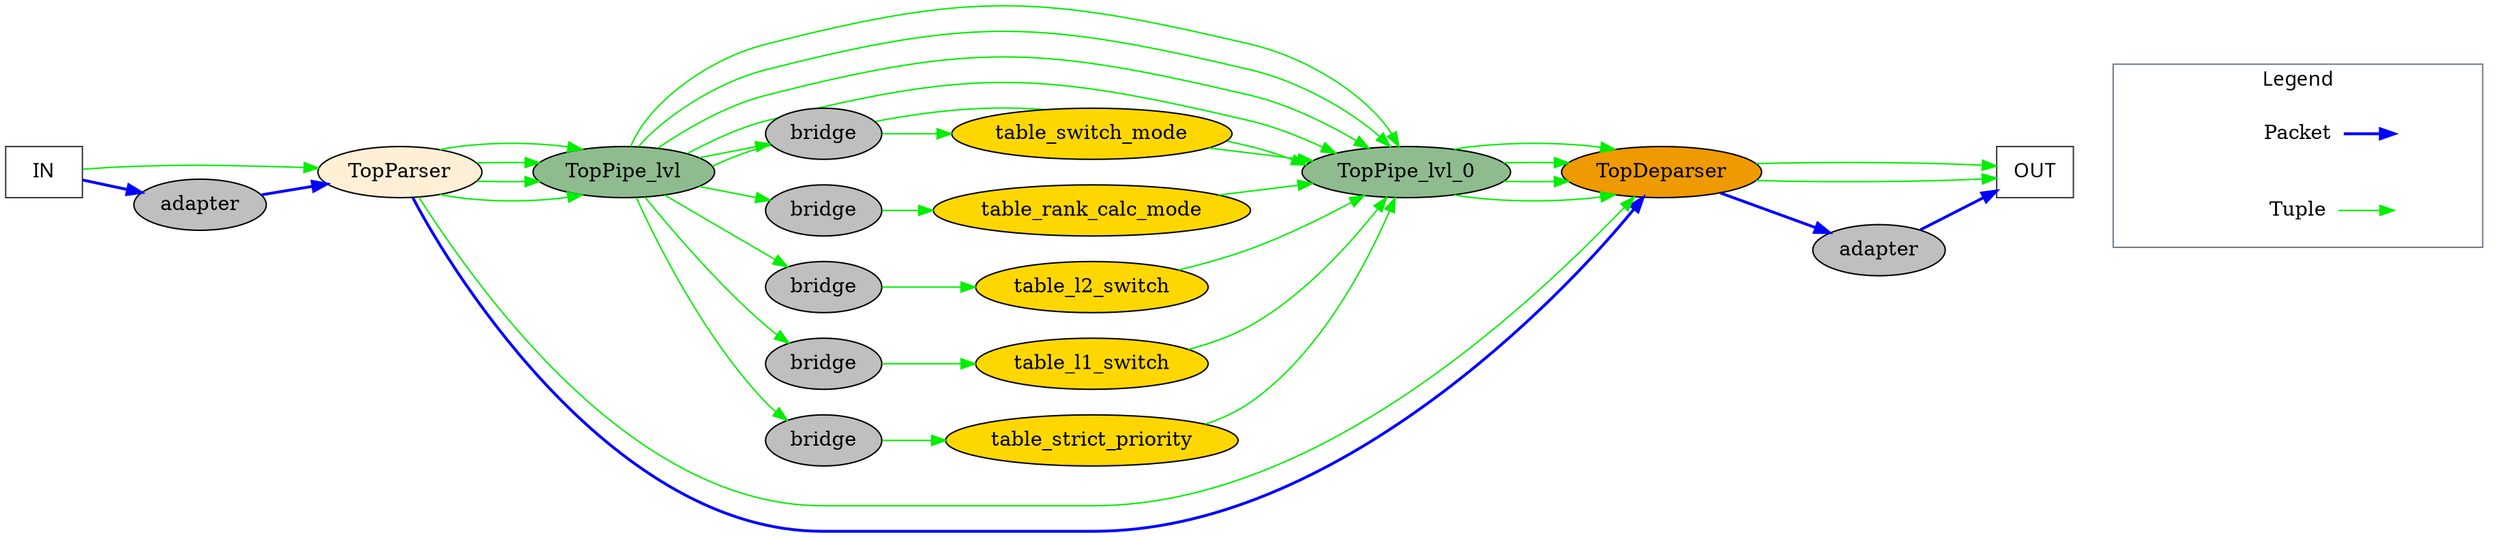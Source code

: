 digraph SimpleSumeSwitch {
rankdir = LR;
_IN_[label = "IN", shape=box, color = gray24,  fontname="times:italic"  ];
_OUT_[label = "OUT", shape=box, color = gray24,  fontname="times:italic"  ];
TopParser[style = filled, fillcolor = papayawhip ];
TopPipe_lvl[style = filled, fillcolor = darkseagreen ];
table_switch_mode[style = filled, fillcolor = gold ];
table_rank_calc_mode[style = filled, fillcolor = gold ];
table_l2_switch[style = filled, fillcolor = gold ];
table_l1_switch[style = filled, fillcolor = gold ];
table_strict_priority[style = filled, fillcolor = gold ];
TopPipe_lvl_0[style = filled, fillcolor = darkseagreen ];
TopDeparser[style = filled, fillcolor = orange2 ];
S_BRIDGER_for_table_switch_mode_tuple_in_request[label = "bridge", style = filled, fillcolor=gray75 ];
S_BRIDGER_for_table_rank_calc_mode_tuple_in_request[label = "bridge", style = filled, fillcolor=gray75 ];
S_BRIDGER_for_table_l2_switch_tuple_in_request[label = "bridge", style = filled, fillcolor=gray75 ];
S_BRIDGER_for_table_l1_switch_tuple_in_request[label = "bridge", style = filled, fillcolor=gray75 ];
S_BRIDGER_for_table_strict_priority_tuple_in_request[label = "bridge", style = filled, fillcolor=gray75 ];
S_PROTOCOL_ADAPTER_INGRESS[label = "adapter", style = filled, fillcolor=gray75 ];
S_PROTOCOL_ADAPTER_EGRESS[label = "adapter", style = filled, fillcolor=gray75 ];
TopPipe_lvl -> TopPipe_lvl_0 [color=green2] ;
TopPipe_lvl -> TopPipe_lvl_0 [color=green2] ;
TopPipe_lvl -> TopPipe_lvl_0 [color=green2] ;
TopPipe_lvl -> TopPipe_lvl_0 [color=green2] ;
TopPipe_lvl -> TopPipe_lvl_0 [color=green2] ;
TopPipe_lvl -> S_BRIDGER_for_table_switch_mode_tuple_in_request [color=green2] ;
S_BRIDGER_for_table_switch_mode_tuple_in_request -> table_switch_mode [color=green2] ;
TopPipe_lvl -> S_BRIDGER_for_table_rank_calc_mode_tuple_in_request [color=green2] ;
S_BRIDGER_for_table_rank_calc_mode_tuple_in_request -> table_rank_calc_mode [color=green2] ;
TopPipe_lvl -> S_BRIDGER_for_table_l2_switch_tuple_in_request [color=green2] ;
S_BRIDGER_for_table_l2_switch_tuple_in_request -> table_l2_switch [color=green2] ;
TopPipe_lvl -> S_BRIDGER_for_table_l1_switch_tuple_in_request [color=green2] ;
S_BRIDGER_for_table_l1_switch_tuple_in_request -> table_l1_switch [color=green2] ;
TopPipe_lvl -> S_BRIDGER_for_table_strict_priority_tuple_in_request [color=green2] ;
S_BRIDGER_for_table_strict_priority_tuple_in_request -> table_strict_priority [color=green2] ;
table_switch_mode -> TopPipe_lvl_0 [color=green2] ;
table_rank_calc_mode -> TopPipe_lvl_0 [color=green2] ;
table_l2_switch -> TopPipe_lvl_0 [color=green2] ;
table_l1_switch -> TopPipe_lvl_0 [color=green2] ;
table_strict_priority -> TopPipe_lvl_0 [color=green2] ;
TopParser -> TopPipe_lvl [color=green2] ;
TopPipe_lvl_0 -> TopDeparser [color=green2] ;
TopParser -> TopPipe_lvl [color=green2] ;
TopPipe_lvl_0 -> TopDeparser [color=green2] ;
TopParser -> TopPipe_lvl [color=green2] ;
TopPipe_lvl_0 -> TopDeparser [color=green2] ;
TopDeparser -> _OUT_ [color=green2] ;
_IN_ -> TopParser [color=green2] ;
TopParser -> TopPipe_lvl [color=green2] ;
TopPipe_lvl_0 -> TopDeparser [color=green2] ;
TopDeparser -> _OUT_ [color=green2] ;
_IN_ -> S_PROTOCOL_ADAPTER_INGRESS [color=blue, style = bold] ;
S_PROTOCOL_ADAPTER_INGRESS -> TopParser [color=blue, style = bold] ;
TopParser -> TopDeparser [color=blue, style = bold] ;
TopDeparser -> S_PROTOCOL_ADAPTER_EGRESS [color=blue, style = bold] ;
S_PROTOCOL_ADAPTER_EGRESS -> _OUT_ [color=blue, style = bold] ;
TopParser -> TopDeparser [color=green2] ;
subgraph cluster_0 { 
    node [shape=plaintext];
    
    k3 [label = "Tuple" ];
    k2 [label = "Packet" ];

    d2 [label = "" ];
    d3 [label = "" ];

    anchor [label = "" ];
    
    anchor -> k2 [style=invis];
    anchor -> k3 [style=invis];  
    
    k2 -> d2 [color=blue, style=bold];
    k3 -> d3 [color=green2];
    
    label = "Legend"; fontname="times:bold";
    color=SlateGray
}
_OUT_ -> anchor [style=invis];

}
